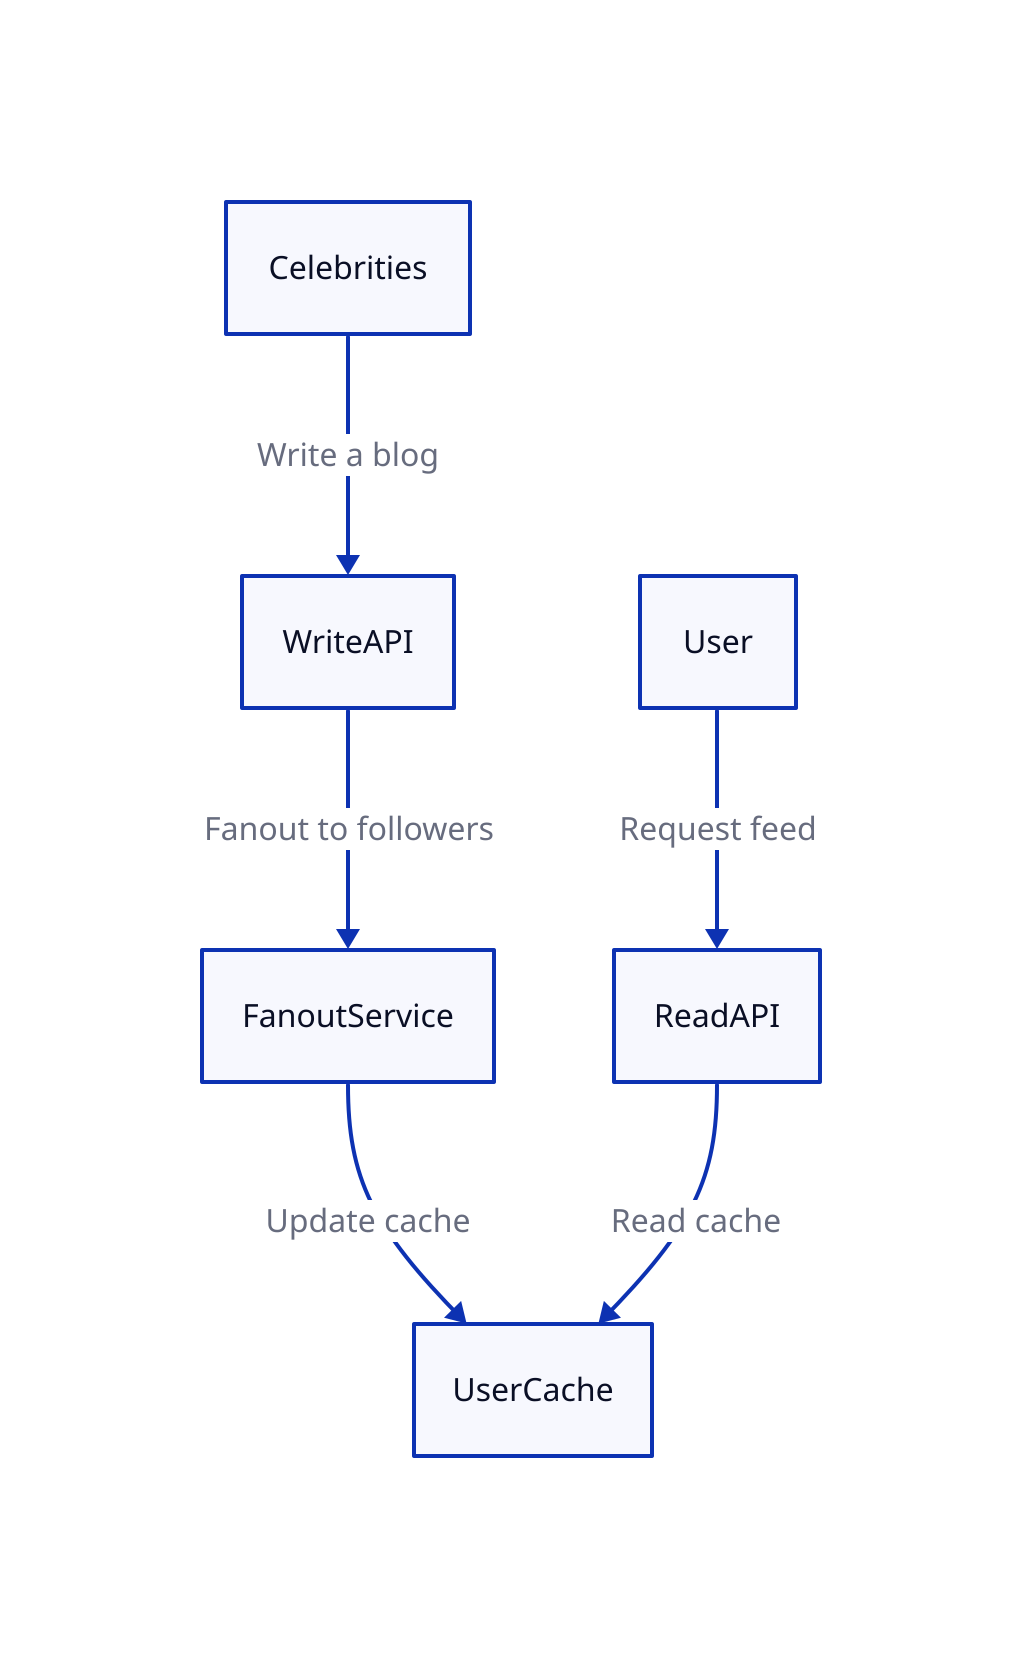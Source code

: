 Celebrities {}

User {}

WriteAPI: {}

FanoutService: {}

UserCache: {}

ReadAPI: {}


Celebrities -> WriteAPI: Write a blog

WriteAPI -> FanoutService: Fanout to followers

FanoutService -> UserCache: Update cache

ReadAPI -> UserCache: Read cache

User -> ReadAPI: Request feed

